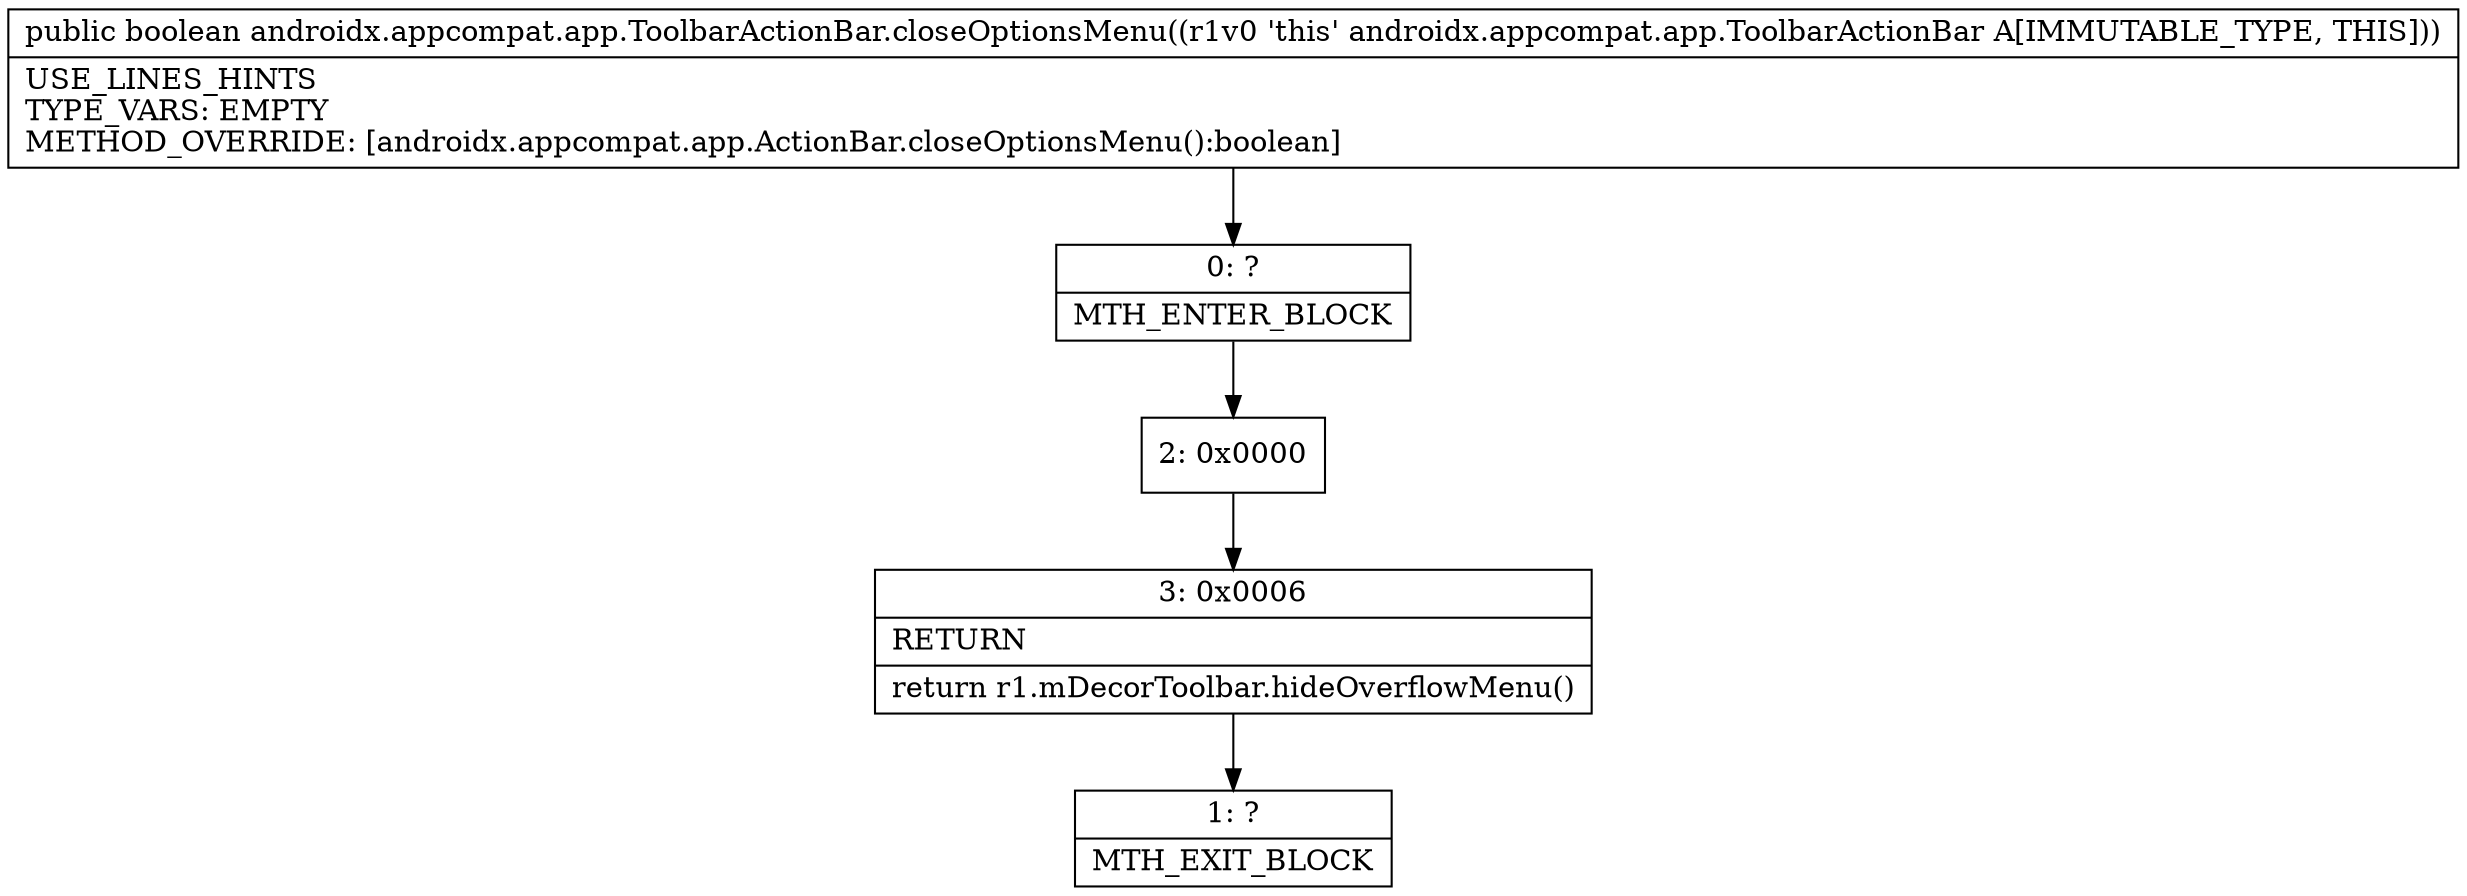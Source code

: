 digraph "CFG forandroidx.appcompat.app.ToolbarActionBar.closeOptionsMenu()Z" {
Node_0 [shape=record,label="{0\:\ ?|MTH_ENTER_BLOCK\l}"];
Node_2 [shape=record,label="{2\:\ 0x0000}"];
Node_3 [shape=record,label="{3\:\ 0x0006|RETURN\l|return r1.mDecorToolbar.hideOverflowMenu()\l}"];
Node_1 [shape=record,label="{1\:\ ?|MTH_EXIT_BLOCK\l}"];
MethodNode[shape=record,label="{public boolean androidx.appcompat.app.ToolbarActionBar.closeOptionsMenu((r1v0 'this' androidx.appcompat.app.ToolbarActionBar A[IMMUTABLE_TYPE, THIS]))  | USE_LINES_HINTS\lTYPE_VARS: EMPTY\lMETHOD_OVERRIDE: [androidx.appcompat.app.ActionBar.closeOptionsMenu():boolean]\l}"];
MethodNode -> Node_0;Node_0 -> Node_2;
Node_2 -> Node_3;
Node_3 -> Node_1;
}

